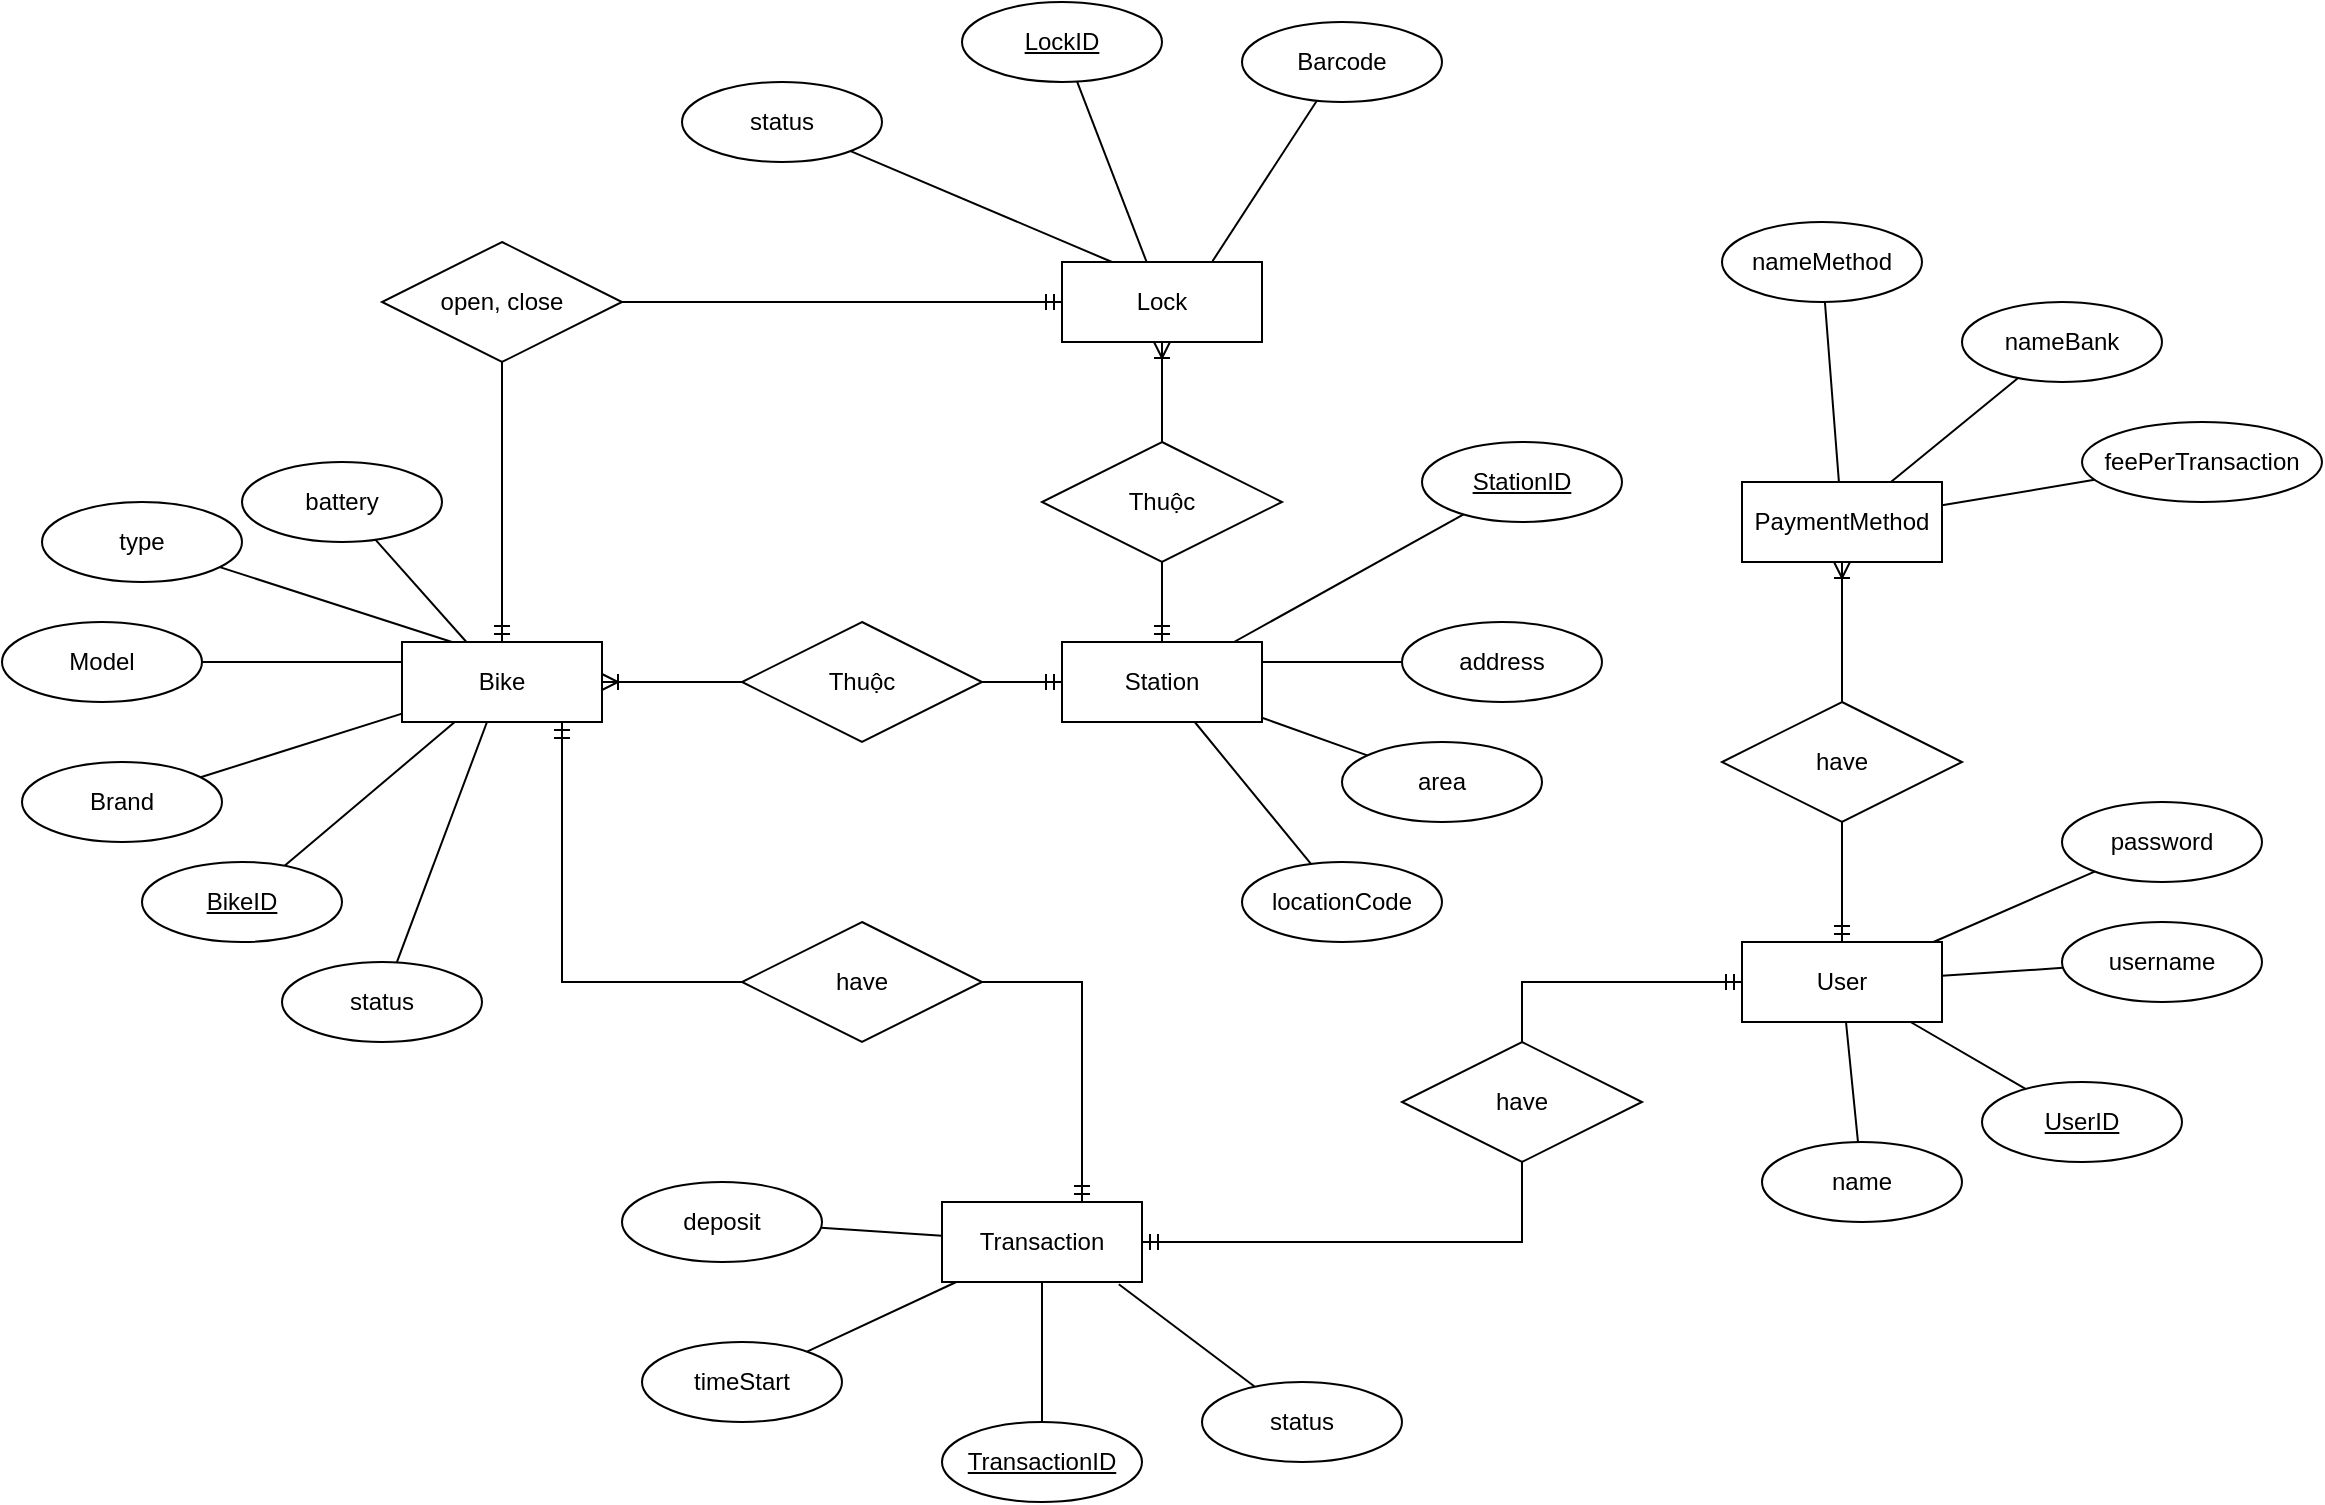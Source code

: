 <mxfile version="13.7.9" type="device"><diagram id="6NpsGoe4rljhm-e4iYRt" name="Page-1"><mxGraphModel dx="1240" dy="1579" grid="1" gridSize="10" guides="1" tooltips="1" connect="1" arrows="1" fold="1" page="1" pageScale="1" pageWidth="1400" pageHeight="850" math="0" shadow="0"><root><mxCell id="0"/><mxCell id="1" parent="0"/><mxCell id="1HC_iNhTz6mYS7Us-9Qc-7" style="edgeStyle=orthogonalEdgeStyle;rounded=0;orthogonalLoop=1;jettySize=auto;html=1;endArrow=none;endFill=0;startArrow=ERoneToMany;startFill=0;" edge="1" parent="1" source="1HC_iNhTz6mYS7Us-9Qc-1" target="1HC_iNhTz6mYS7Us-9Qc-6"><mxGeometry relative="1" as="geometry"/></mxCell><mxCell id="1HC_iNhTz6mYS7Us-9Qc-11" value="" style="edgeStyle=orthogonalEdgeStyle;rounded=0;orthogonalLoop=1;jettySize=auto;html=1;startArrow=ERmandOne;startFill=0;endArrow=none;endFill=0;" edge="1" parent="1" source="1HC_iNhTz6mYS7Us-9Qc-1" target="1HC_iNhTz6mYS7Us-9Qc-3"><mxGeometry relative="1" as="geometry"/></mxCell><mxCell id="1HC_iNhTz6mYS7Us-9Qc-21" style="rounded=0;orthogonalLoop=1;jettySize=auto;html=1;entryX=0;entryY=0.5;entryDx=0;entryDy=0;startArrow=ERmandOne;startFill=0;endArrow=none;endFill=0;edgeStyle=orthogonalEdgeStyle;" edge="1" parent="1" source="1HC_iNhTz6mYS7Us-9Qc-1" target="1HC_iNhTz6mYS7Us-9Qc-22"><mxGeometry relative="1" as="geometry"><Array as="points"><mxPoint x="470" y="440"/></Array></mxGeometry></mxCell><mxCell id="1HC_iNhTz6mYS7Us-9Qc-1" value="Bike" style="rounded=1;arcSize=0;whiteSpace=wrap;html=1;align=center;" vertex="1" parent="1"><mxGeometry x="390" y="270" width="100" height="40" as="geometry"/></mxCell><mxCell id="1HC_iNhTz6mYS7Us-9Qc-10" value="" style="rounded=0;orthogonalLoop=1;jettySize=auto;html=1;startArrow=none;startFill=0;endArrow=none;endFill=0;" edge="1" parent="1" source="1HC_iNhTz6mYS7Us-9Qc-2" target="1HC_iNhTz6mYS7Us-9Qc-1"><mxGeometry relative="1" as="geometry"/></mxCell><mxCell id="1HC_iNhTz6mYS7Us-9Qc-2" value="Brand" style="ellipse;whiteSpace=wrap;html=1;align=center;" vertex="1" parent="1"><mxGeometry x="200" y="330" width="100" height="40" as="geometry"/></mxCell><mxCell id="1HC_iNhTz6mYS7Us-9Qc-12" value="" style="rounded=0;orthogonalLoop=1;jettySize=auto;html=1;startArrow=none;startFill=0;endArrow=ERmandOne;endFill=0;exitX=1;exitY=0.5;exitDx=0;exitDy=0;edgeStyle=orthogonalEdgeStyle;" edge="1" parent="1" source="1HC_iNhTz6mYS7Us-9Qc-3" target="1HC_iNhTz6mYS7Us-9Qc-4"><mxGeometry relative="1" as="geometry"/></mxCell><mxCell id="1HC_iNhTz6mYS7Us-9Qc-3" value="open, close" style="shape=rhombus;perimeter=rhombusPerimeter;whiteSpace=wrap;html=1;align=center;" vertex="1" parent="1"><mxGeometry x="380" y="70" width="120" height="60" as="geometry"/></mxCell><mxCell id="1HC_iNhTz6mYS7Us-9Qc-40" style="edgeStyle=orthogonalEdgeStyle;rounded=0;orthogonalLoop=1;jettySize=auto;html=1;startArrow=ERoneToMany;startFill=0;endArrow=none;endFill=0;entryX=0.5;entryY=0;entryDx=0;entryDy=0;" edge="1" parent="1" source="1HC_iNhTz6mYS7Us-9Qc-4" target="1HC_iNhTz6mYS7Us-9Qc-39"><mxGeometry relative="1" as="geometry"/></mxCell><mxCell id="1HC_iNhTz6mYS7Us-9Qc-4" value="Lock" style="whiteSpace=wrap;html=1;align=center;" vertex="1" parent="1"><mxGeometry x="720" y="80" width="100" height="40" as="geometry"/></mxCell><mxCell id="1HC_iNhTz6mYS7Us-9Qc-5" value="Station" style="whiteSpace=wrap;html=1;align=center;" vertex="1" parent="1"><mxGeometry x="720" y="270" width="100" height="40" as="geometry"/></mxCell><mxCell id="1HC_iNhTz6mYS7Us-9Qc-8" style="edgeStyle=orthogonalEdgeStyle;rounded=0;orthogonalLoop=1;jettySize=auto;html=1;entryX=0;entryY=0.5;entryDx=0;entryDy=0;startArrow=none;startFill=0;endArrow=ERmandOne;endFill=0;" edge="1" parent="1" source="1HC_iNhTz6mYS7Us-9Qc-6" target="1HC_iNhTz6mYS7Us-9Qc-5"><mxGeometry relative="1" as="geometry"/></mxCell><mxCell id="1HC_iNhTz6mYS7Us-9Qc-6" value="Thuộc" style="shape=rhombus;perimeter=rhombusPerimeter;whiteSpace=wrap;html=1;align=center;" vertex="1" parent="1"><mxGeometry x="560" y="260" width="120" height="60" as="geometry"/></mxCell><mxCell id="1HC_iNhTz6mYS7Us-9Qc-20" style="edgeStyle=orthogonalEdgeStyle;rounded=0;orthogonalLoop=1;jettySize=auto;html=1;startArrow=ERmandOne;startFill=0;endArrow=none;endFill=0;" edge="1" parent="1" source="1HC_iNhTz6mYS7Us-9Qc-13" target="1HC_iNhTz6mYS7Us-9Qc-16"><mxGeometry relative="1" as="geometry"/></mxCell><mxCell id="1HC_iNhTz6mYS7Us-9Qc-23" style="rounded=0;orthogonalLoop=1;jettySize=auto;html=1;entryX=1;entryY=0.5;entryDx=0;entryDy=0;startArrow=ERmandOne;startFill=0;endArrow=none;endFill=0;edgeStyle=orthogonalEdgeStyle;" edge="1" parent="1" source="1HC_iNhTz6mYS7Us-9Qc-13" target="1HC_iNhTz6mYS7Us-9Qc-22"><mxGeometry relative="1" as="geometry"><Array as="points"><mxPoint x="730" y="440"/></Array></mxGeometry></mxCell><mxCell id="1HC_iNhTz6mYS7Us-9Qc-13" value="Transaction" style="whiteSpace=wrap;html=1;align=center;" vertex="1" parent="1"><mxGeometry x="660" y="550" width="100" height="40" as="geometry"/></mxCell><mxCell id="1HC_iNhTz6mYS7Us-9Qc-18" style="edgeStyle=orthogonalEdgeStyle;rounded=0;orthogonalLoop=1;jettySize=auto;html=1;startArrow=ERmandOne;startFill=0;endArrow=none;endFill=0;" edge="1" parent="1" source="1HC_iNhTz6mYS7Us-9Qc-14" target="1HC_iNhTz6mYS7Us-9Qc-16"><mxGeometry relative="1" as="geometry"/></mxCell><mxCell id="1HC_iNhTz6mYS7Us-9Qc-26" style="edgeStyle=orthogonalEdgeStyle;rounded=0;orthogonalLoop=1;jettySize=auto;html=1;startArrow=ERmandOne;startFill=0;endArrow=none;endFill=0;" edge="1" parent="1" source="1HC_iNhTz6mYS7Us-9Qc-14" target="1HC_iNhTz6mYS7Us-9Qc-25"><mxGeometry relative="1" as="geometry"/></mxCell><mxCell id="1HC_iNhTz6mYS7Us-9Qc-14" value="User" style="whiteSpace=wrap;html=1;align=center;" vertex="1" parent="1"><mxGeometry x="1060" y="420" width="100" height="40" as="geometry"/></mxCell><mxCell id="1HC_iNhTz6mYS7Us-9Qc-16" value="have" style="shape=rhombus;perimeter=rhombusPerimeter;whiteSpace=wrap;html=1;align=center;" vertex="1" parent="1"><mxGeometry x="890" y="470" width="120" height="60" as="geometry"/></mxCell><mxCell id="1HC_iNhTz6mYS7Us-9Qc-22" value="have" style="shape=rhombus;perimeter=rhombusPerimeter;whiteSpace=wrap;html=1;align=center;" vertex="1" parent="1"><mxGeometry x="560" y="410" width="120" height="60" as="geometry"/></mxCell><mxCell id="1HC_iNhTz6mYS7Us-9Qc-27" style="edgeStyle=orthogonalEdgeStyle;rounded=0;orthogonalLoop=1;jettySize=auto;html=1;startArrow=ERoneToMany;startFill=0;endArrow=none;endFill=0;" edge="1" parent="1" source="1HC_iNhTz6mYS7Us-9Qc-24" target="1HC_iNhTz6mYS7Us-9Qc-25"><mxGeometry relative="1" as="geometry"/></mxCell><mxCell id="1HC_iNhTz6mYS7Us-9Qc-24" value="PaymentMethod" style="whiteSpace=wrap;html=1;align=center;" vertex="1" parent="1"><mxGeometry x="1060" y="190" width="100" height="40" as="geometry"/></mxCell><mxCell id="1HC_iNhTz6mYS7Us-9Qc-25" value="have" style="shape=rhombus;perimeter=rhombusPerimeter;whiteSpace=wrap;html=1;align=center;" vertex="1" parent="1"><mxGeometry x="1050" y="300" width="120" height="60" as="geometry"/></mxCell><mxCell id="1HC_iNhTz6mYS7Us-9Qc-30" style="rounded=0;orthogonalLoop=1;jettySize=auto;html=1;startArrow=none;startFill=0;endArrow=none;endFill=0;" edge="1" parent="1" source="1HC_iNhTz6mYS7Us-9Qc-29" target="1HC_iNhTz6mYS7Us-9Qc-1"><mxGeometry relative="1" as="geometry"/></mxCell><mxCell id="1HC_iNhTz6mYS7Us-9Qc-29" value="BikeID" style="ellipse;whiteSpace=wrap;html=1;align=center;fontStyle=4;" vertex="1" parent="1"><mxGeometry x="260" y="380" width="100" height="40" as="geometry"/></mxCell><mxCell id="1HC_iNhTz6mYS7Us-9Qc-32" style="rounded=0;orthogonalLoop=1;jettySize=auto;html=1;startArrow=none;startFill=0;endArrow=none;endFill=0;" edge="1" parent="1" source="1HC_iNhTz6mYS7Us-9Qc-31" target="1HC_iNhTz6mYS7Us-9Qc-5"><mxGeometry relative="1" as="geometry"/></mxCell><mxCell id="1HC_iNhTz6mYS7Us-9Qc-31" value="StationID" style="ellipse;whiteSpace=wrap;html=1;align=center;fontStyle=4;" vertex="1" parent="1"><mxGeometry x="900" y="170" width="100" height="40" as="geometry"/></mxCell><mxCell id="1HC_iNhTz6mYS7Us-9Qc-34" style="rounded=0;orthogonalLoop=1;jettySize=auto;html=1;startArrow=none;startFill=0;endArrow=none;endFill=0;" edge="1" parent="1" source="1HC_iNhTz6mYS7Us-9Qc-33" target="1HC_iNhTz6mYS7Us-9Qc-14"><mxGeometry relative="1" as="geometry"/></mxCell><mxCell id="1HC_iNhTz6mYS7Us-9Qc-33" value="UserID" style="ellipse;whiteSpace=wrap;html=1;align=center;fontStyle=4;" vertex="1" parent="1"><mxGeometry x="1180" y="490" width="100" height="40" as="geometry"/></mxCell><mxCell id="1HC_iNhTz6mYS7Us-9Qc-36" style="edgeStyle=orthogonalEdgeStyle;rounded=0;orthogonalLoop=1;jettySize=auto;html=1;startArrow=none;startFill=0;endArrow=none;endFill=0;" edge="1" parent="1" source="1HC_iNhTz6mYS7Us-9Qc-35" target="1HC_iNhTz6mYS7Us-9Qc-13"><mxGeometry relative="1" as="geometry"/></mxCell><mxCell id="1HC_iNhTz6mYS7Us-9Qc-35" value="TransactionID" style="ellipse;whiteSpace=wrap;html=1;align=center;fontStyle=4;" vertex="1" parent="1"><mxGeometry x="660" y="660" width="100" height="40" as="geometry"/></mxCell><mxCell id="1HC_iNhTz6mYS7Us-9Qc-38" style="rounded=0;orthogonalLoop=1;jettySize=auto;html=1;startArrow=none;startFill=0;endArrow=none;endFill=0;" edge="1" parent="1" source="1HC_iNhTz6mYS7Us-9Qc-37" target="1HC_iNhTz6mYS7Us-9Qc-4"><mxGeometry relative="1" as="geometry"/></mxCell><mxCell id="1HC_iNhTz6mYS7Us-9Qc-37" value="LockID" style="ellipse;whiteSpace=wrap;html=1;align=center;fontStyle=4;" vertex="1" parent="1"><mxGeometry x="670" y="-50" width="100" height="40" as="geometry"/></mxCell><mxCell id="1HC_iNhTz6mYS7Us-9Qc-41" style="edgeStyle=orthogonalEdgeStyle;rounded=0;orthogonalLoop=1;jettySize=auto;html=1;startArrow=none;startFill=0;endArrow=ERmandOne;endFill=0;" edge="1" parent="1" source="1HC_iNhTz6mYS7Us-9Qc-39" target="1HC_iNhTz6mYS7Us-9Qc-5"><mxGeometry relative="1" as="geometry"/></mxCell><mxCell id="1HC_iNhTz6mYS7Us-9Qc-39" value="Thuộc" style="shape=rhombus;perimeter=rhombusPerimeter;whiteSpace=wrap;html=1;align=center;" vertex="1" parent="1"><mxGeometry x="710" y="170" width="120" height="60" as="geometry"/></mxCell><mxCell id="1HC_iNhTz6mYS7Us-9Qc-43" style="rounded=0;orthogonalLoop=1;jettySize=auto;html=1;entryX=0;entryY=0.25;entryDx=0;entryDy=0;startArrow=none;startFill=0;endArrow=none;endFill=0;" edge="1" parent="1" source="1HC_iNhTz6mYS7Us-9Qc-42" target="1HC_iNhTz6mYS7Us-9Qc-1"><mxGeometry relative="1" as="geometry"/></mxCell><mxCell id="1HC_iNhTz6mYS7Us-9Qc-42" value="Model" style="ellipse;whiteSpace=wrap;html=1;align=center;" vertex="1" parent="1"><mxGeometry x="190" y="260" width="100" height="40" as="geometry"/></mxCell><mxCell id="1HC_iNhTz6mYS7Us-9Qc-46" style="rounded=0;orthogonalLoop=1;jettySize=auto;html=1;entryX=0.75;entryY=0;entryDx=0;entryDy=0;startArrow=none;startFill=0;endArrow=none;endFill=0;" edge="1" parent="1" source="1HC_iNhTz6mYS7Us-9Qc-45" target="1HC_iNhTz6mYS7Us-9Qc-4"><mxGeometry relative="1" as="geometry"/></mxCell><mxCell id="1HC_iNhTz6mYS7Us-9Qc-45" value="Barcode" style="ellipse;whiteSpace=wrap;html=1;align=center;" vertex="1" parent="1"><mxGeometry x="810" y="-40" width="100" height="40" as="geometry"/></mxCell><mxCell id="1HC_iNhTz6mYS7Us-9Qc-48" style="rounded=0;orthogonalLoop=1;jettySize=auto;html=1;entryX=0.25;entryY=0;entryDx=0;entryDy=0;startArrow=none;startFill=0;endArrow=none;endFill=0;" edge="1" parent="1" source="1HC_iNhTz6mYS7Us-9Qc-47" target="1HC_iNhTz6mYS7Us-9Qc-4"><mxGeometry relative="1" as="geometry"/></mxCell><mxCell id="1HC_iNhTz6mYS7Us-9Qc-47" value="status" style="ellipse;whiteSpace=wrap;html=1;align=center;" vertex="1" parent="1"><mxGeometry x="530" y="-10" width="100" height="40" as="geometry"/></mxCell><mxCell id="1HC_iNhTz6mYS7Us-9Qc-51" style="edgeStyle=none;rounded=0;orthogonalLoop=1;jettySize=auto;html=1;startArrow=none;startFill=0;endArrow=none;endFill=0;" edge="1" parent="1" source="1HC_iNhTz6mYS7Us-9Qc-50" target="1HC_iNhTz6mYS7Us-9Qc-24"><mxGeometry relative="1" as="geometry"/></mxCell><mxCell id="1HC_iNhTz6mYS7Us-9Qc-50" value="nameMethod" style="ellipse;whiteSpace=wrap;html=1;align=center;" vertex="1" parent="1"><mxGeometry x="1050" y="60" width="100" height="40" as="geometry"/></mxCell><mxCell id="1HC_iNhTz6mYS7Us-9Qc-53" style="edgeStyle=none;rounded=0;orthogonalLoop=1;jettySize=auto;html=1;startArrow=none;startFill=0;endArrow=none;endFill=0;" edge="1" parent="1" source="1HC_iNhTz6mYS7Us-9Qc-52" target="1HC_iNhTz6mYS7Us-9Qc-24"><mxGeometry relative="1" as="geometry"/></mxCell><mxCell id="1HC_iNhTz6mYS7Us-9Qc-52" value="nameBank" style="ellipse;whiteSpace=wrap;html=1;align=center;" vertex="1" parent="1"><mxGeometry x="1170" y="100" width="100" height="40" as="geometry"/></mxCell><mxCell id="1HC_iNhTz6mYS7Us-9Qc-56" style="edgeStyle=none;rounded=0;orthogonalLoop=1;jettySize=auto;html=1;startArrow=none;startFill=0;endArrow=none;endFill=0;" edge="1" parent="1" source="1HC_iNhTz6mYS7Us-9Qc-55" target="1HC_iNhTz6mYS7Us-9Qc-24"><mxGeometry relative="1" as="geometry"/></mxCell><mxCell id="1HC_iNhTz6mYS7Us-9Qc-55" value="feePerTransaction" style="ellipse;whiteSpace=wrap;html=1;align=center;" vertex="1" parent="1"><mxGeometry x="1230" y="160" width="120" height="40" as="geometry"/></mxCell><mxCell id="1HC_iNhTz6mYS7Us-9Qc-58" style="edgeStyle=none;rounded=0;orthogonalLoop=1;jettySize=auto;html=1;startArrow=none;startFill=0;endArrow=none;endFill=0;" edge="1" parent="1" source="1HC_iNhTz6mYS7Us-9Qc-57" target="1HC_iNhTz6mYS7Us-9Qc-14"><mxGeometry relative="1" as="geometry"/></mxCell><mxCell id="1HC_iNhTz6mYS7Us-9Qc-57" value="name" style="ellipse;whiteSpace=wrap;html=1;align=center;" vertex="1" parent="1"><mxGeometry x="1070" y="520" width="100" height="40" as="geometry"/></mxCell><mxCell id="1HC_iNhTz6mYS7Us-9Qc-60" style="edgeStyle=none;rounded=0;orthogonalLoop=1;jettySize=auto;html=1;startArrow=none;startFill=0;endArrow=none;endFill=0;" edge="1" parent="1" source="1HC_iNhTz6mYS7Us-9Qc-59" target="1HC_iNhTz6mYS7Us-9Qc-14"><mxGeometry relative="1" as="geometry"/></mxCell><mxCell id="1HC_iNhTz6mYS7Us-9Qc-59" value="username" style="ellipse;whiteSpace=wrap;html=1;align=center;" vertex="1" parent="1"><mxGeometry x="1220" y="410" width="100" height="40" as="geometry"/></mxCell><mxCell id="1HC_iNhTz6mYS7Us-9Qc-62" style="edgeStyle=none;rounded=0;orthogonalLoop=1;jettySize=auto;html=1;startArrow=none;startFill=0;endArrow=none;endFill=0;" edge="1" parent="1" source="1HC_iNhTz6mYS7Us-9Qc-61" target="1HC_iNhTz6mYS7Us-9Qc-14"><mxGeometry relative="1" as="geometry"/></mxCell><mxCell id="1HC_iNhTz6mYS7Us-9Qc-61" value="password" style="ellipse;whiteSpace=wrap;html=1;align=center;" vertex="1" parent="1"><mxGeometry x="1220" y="350" width="100" height="40" as="geometry"/></mxCell><mxCell id="1HC_iNhTz6mYS7Us-9Qc-64" style="edgeStyle=none;rounded=0;orthogonalLoop=1;jettySize=auto;html=1;startArrow=none;startFill=0;endArrow=none;endFill=0;" edge="1" parent="1" source="1HC_iNhTz6mYS7Us-9Qc-63" target="1HC_iNhTz6mYS7Us-9Qc-13"><mxGeometry relative="1" as="geometry"/></mxCell><mxCell id="1HC_iNhTz6mYS7Us-9Qc-63" value="timeStart" style="ellipse;whiteSpace=wrap;html=1;align=center;" vertex="1" parent="1"><mxGeometry x="510" y="620" width="100" height="40" as="geometry"/></mxCell><mxCell id="1HC_iNhTz6mYS7Us-9Qc-66" style="edgeStyle=none;rounded=0;orthogonalLoop=1;jettySize=auto;html=1;entryX=0.884;entryY=1.029;entryDx=0;entryDy=0;entryPerimeter=0;startArrow=none;startFill=0;endArrow=none;endFill=0;" edge="1" parent="1" source="1HC_iNhTz6mYS7Us-9Qc-65" target="1HC_iNhTz6mYS7Us-9Qc-13"><mxGeometry relative="1" as="geometry"/></mxCell><mxCell id="1HC_iNhTz6mYS7Us-9Qc-65" value="status" style="ellipse;whiteSpace=wrap;html=1;align=center;" vertex="1" parent="1"><mxGeometry x="790" y="640" width="100" height="40" as="geometry"/></mxCell><mxCell id="1HC_iNhTz6mYS7Us-9Qc-68" style="edgeStyle=none;rounded=0;orthogonalLoop=1;jettySize=auto;html=1;startArrow=none;startFill=0;endArrow=none;endFill=0;" edge="1" parent="1" source="1HC_iNhTz6mYS7Us-9Qc-67" target="1HC_iNhTz6mYS7Us-9Qc-1"><mxGeometry relative="1" as="geometry"/></mxCell><mxCell id="1HC_iNhTz6mYS7Us-9Qc-67" value="status" style="ellipse;whiteSpace=wrap;html=1;align=center;" vertex="1" parent="1"><mxGeometry x="330" y="430" width="100" height="40" as="geometry"/></mxCell><mxCell id="1HC_iNhTz6mYS7Us-9Qc-70" style="edgeStyle=none;rounded=0;orthogonalLoop=1;jettySize=auto;html=1;startArrow=none;startFill=0;endArrow=none;endFill=0;" edge="1" parent="1" source="1HC_iNhTz6mYS7Us-9Qc-69" target="1HC_iNhTz6mYS7Us-9Qc-13"><mxGeometry relative="1" as="geometry"/></mxCell><mxCell id="1HC_iNhTz6mYS7Us-9Qc-69" value="deposit" style="ellipse;whiteSpace=wrap;html=1;align=center;" vertex="1" parent="1"><mxGeometry x="500" y="540" width="100" height="40" as="geometry"/></mxCell><mxCell id="1HC_iNhTz6mYS7Us-9Qc-75" style="edgeStyle=none;rounded=0;orthogonalLoop=1;jettySize=auto;html=1;entryX=1;entryY=0.25;entryDx=0;entryDy=0;startArrow=none;startFill=0;endArrow=none;endFill=0;" edge="1" parent="1" source="1HC_iNhTz6mYS7Us-9Qc-74" target="1HC_iNhTz6mYS7Us-9Qc-5"><mxGeometry relative="1" as="geometry"/></mxCell><mxCell id="1HC_iNhTz6mYS7Us-9Qc-74" value="address" style="ellipse;whiteSpace=wrap;html=1;align=center;" vertex="1" parent="1"><mxGeometry x="890" y="260" width="100" height="40" as="geometry"/></mxCell><mxCell id="1HC_iNhTz6mYS7Us-9Qc-78" style="edgeStyle=none;rounded=0;orthogonalLoop=1;jettySize=auto;html=1;startArrow=none;startFill=0;endArrow=none;endFill=0;" edge="1" parent="1" source="1HC_iNhTz6mYS7Us-9Qc-77" target="1HC_iNhTz6mYS7Us-9Qc-5"><mxGeometry relative="1" as="geometry"/></mxCell><mxCell id="1HC_iNhTz6mYS7Us-9Qc-77" value="area" style="ellipse;whiteSpace=wrap;html=1;align=center;" vertex="1" parent="1"><mxGeometry x="860" y="320" width="100" height="40" as="geometry"/></mxCell><mxCell id="1HC_iNhTz6mYS7Us-9Qc-81" style="edgeStyle=none;rounded=0;orthogonalLoop=1;jettySize=auto;html=1;startArrow=none;startFill=0;endArrow=none;endFill=0;" edge="1" parent="1" source="1HC_iNhTz6mYS7Us-9Qc-80" target="1HC_iNhTz6mYS7Us-9Qc-5"><mxGeometry relative="1" as="geometry"/></mxCell><mxCell id="1HC_iNhTz6mYS7Us-9Qc-80" value="locationCode" style="ellipse;whiteSpace=wrap;html=1;align=center;" vertex="1" parent="1"><mxGeometry x="810" y="380" width="100" height="40" as="geometry"/></mxCell><mxCell id="1HC_iNhTz6mYS7Us-9Qc-83" style="edgeStyle=none;rounded=0;orthogonalLoop=1;jettySize=auto;html=1;entryX=0.25;entryY=0;entryDx=0;entryDy=0;startArrow=none;startFill=0;endArrow=none;endFill=0;" edge="1" parent="1" source="1HC_iNhTz6mYS7Us-9Qc-82" target="1HC_iNhTz6mYS7Us-9Qc-1"><mxGeometry relative="1" as="geometry"/></mxCell><mxCell id="1HC_iNhTz6mYS7Us-9Qc-82" value="type" style="ellipse;whiteSpace=wrap;html=1;align=center;" vertex="1" parent="1"><mxGeometry x="210" y="200" width="100" height="40" as="geometry"/></mxCell><mxCell id="1HC_iNhTz6mYS7Us-9Qc-85" style="edgeStyle=none;rounded=0;orthogonalLoop=1;jettySize=auto;html=1;startArrow=none;startFill=0;endArrow=none;endFill=0;" edge="1" parent="1" source="1HC_iNhTz6mYS7Us-9Qc-84" target="1HC_iNhTz6mYS7Us-9Qc-1"><mxGeometry relative="1" as="geometry"/></mxCell><mxCell id="1HC_iNhTz6mYS7Us-9Qc-84" value="battery" style="ellipse;whiteSpace=wrap;html=1;align=center;" vertex="1" parent="1"><mxGeometry x="310" y="180" width="100" height="40" as="geometry"/></mxCell></root></mxGraphModel></diagram></mxfile>